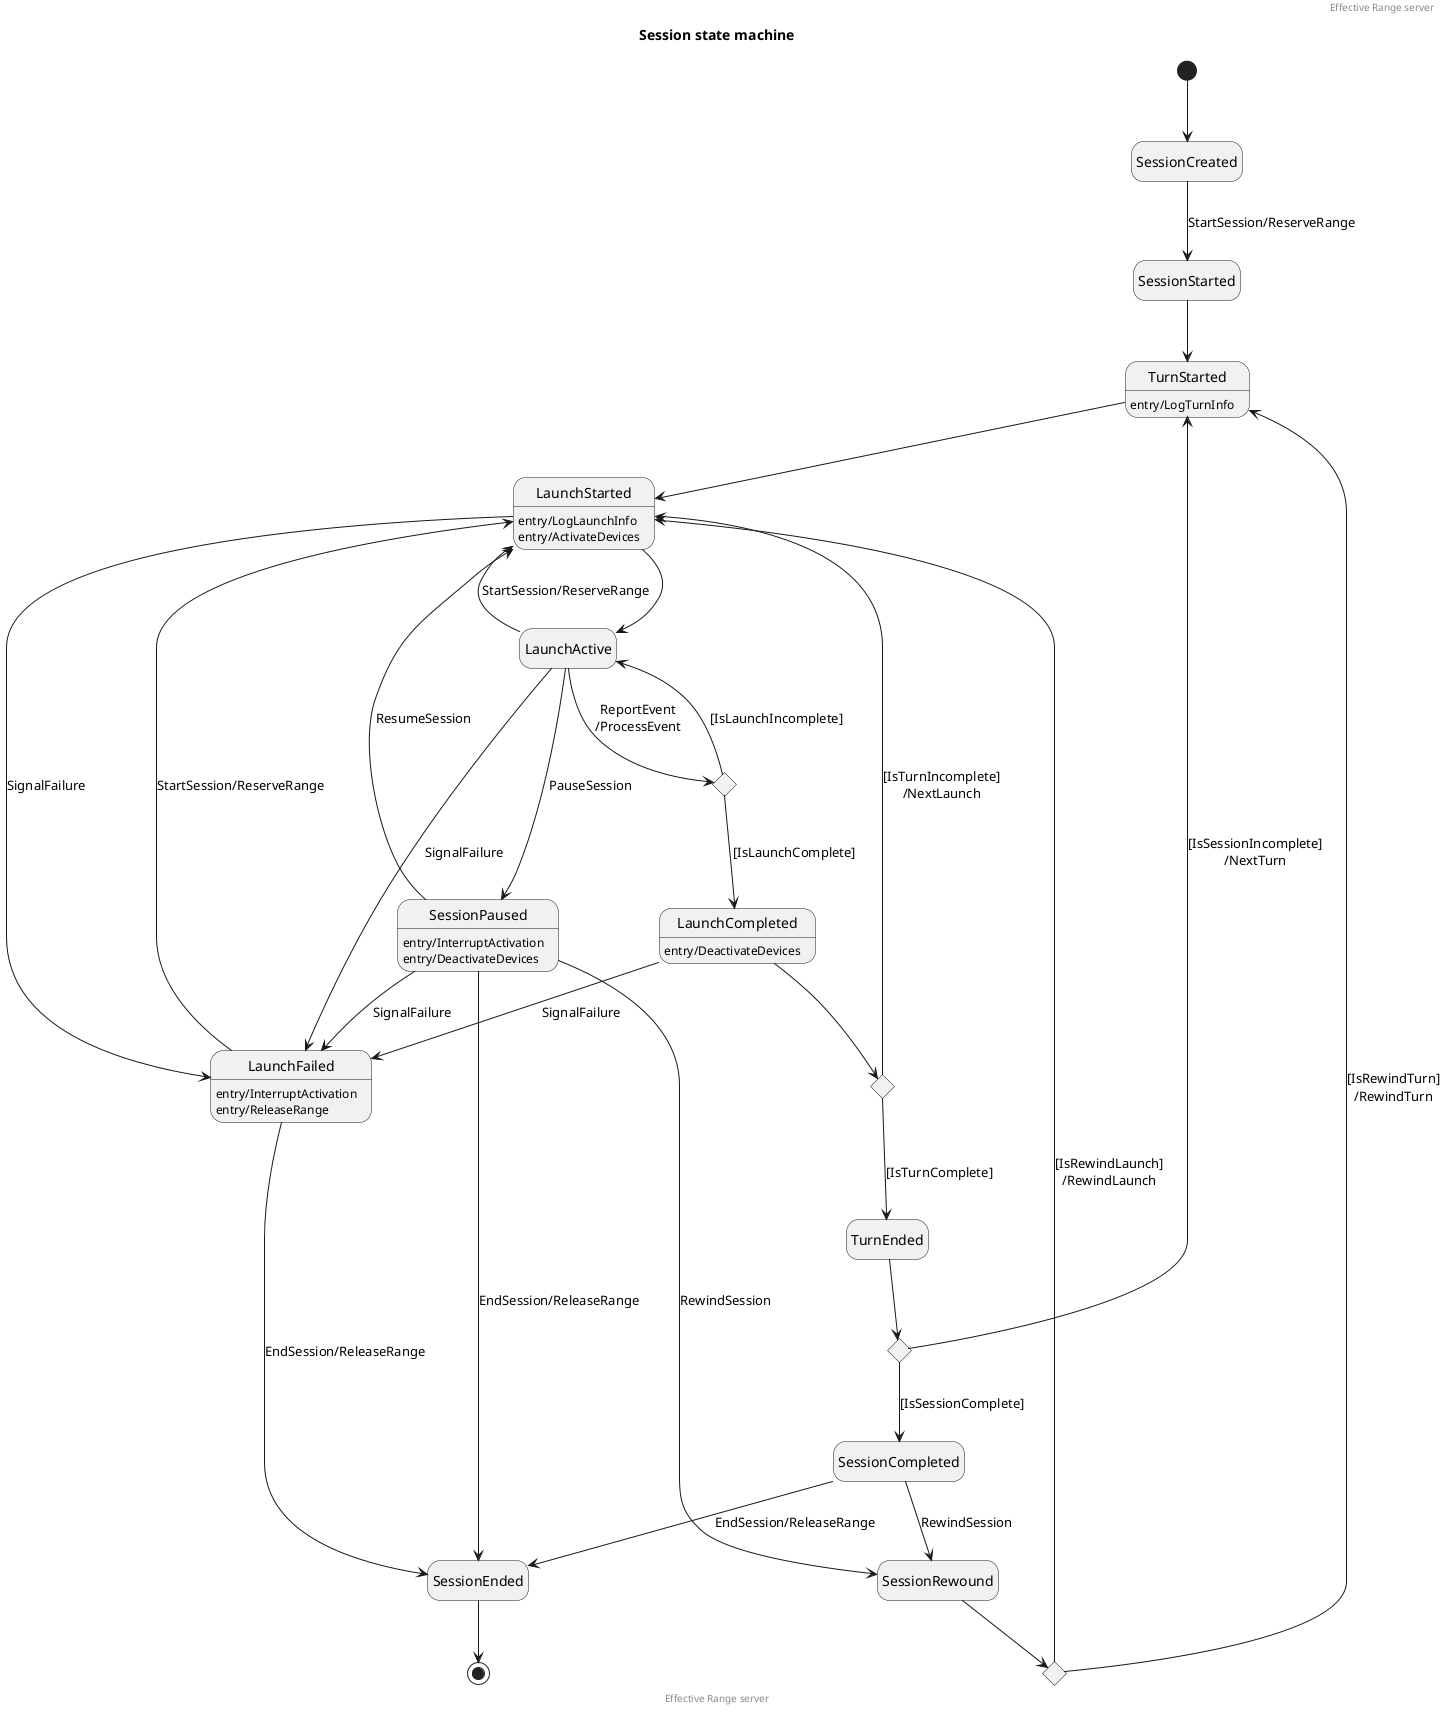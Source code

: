 @startuml
hide empty description

header Effective Range server
title Session state machine

[*] --> SessionCreated
SessionCreated --> SessionStarted : StartSession/ReserveRange
SessionStarted --> TurnStarted
TurnStarted : entry/LogTurnInfo
TurnStarted --> LaunchStarted

LaunchStarted : entry/LogLaunchInfo
LaunchStarted : entry/ActivateDevices
LaunchStarted --> LaunchActive

state LaunchActiveChoice <<choice>>

' Successful launch
LaunchActive --> LaunchActiveChoice : ReportEvent\n/ProcessEvent
LaunchActiveChoice --> LaunchActive : [IsLaunchIncomplete]
LaunchActiveChoice --> LaunchCompleted : [IsLaunchComplete]
LaunchCompleted : entry/DeactivateDevices

state LaunchCompleteChoice <<choice>>

LaunchCompleted --> LaunchCompleteChoice
LaunchCompleteChoice --> LaunchStarted : [IsTurnIncomplete]\n/NextLaunch
LaunchCompleteChoice --> TurnEnded : [IsTurnComplete]

' Failed launch
LaunchStarted --> LaunchFailed : SignalFailure
LaunchActive --> LaunchFailed : SignalFailure
SessionPaused --> LaunchFailed : SignalFailure
LaunchCompleted --> LaunchFailed : SignalFailure
LaunchFailed : entry/InterruptActivation
LaunchFailed : entry/ReleaseRange
LaunchFailed --> LaunchStarted : StartSession/ReserveRange
LaunchFailed --> SessionEnded : EndSession/ReleaseRange

' Paused session
LaunchActive --> SessionPaused : PauseSession
SessionPaused : entry/InterruptActivation
SessionPaused : entry/DeactivateDevices
SessionPaused --> LaunchStarted : ResumeSession
SessionPaused --> SessionEnded : EndSession/ReleaseRange

' Continue session after server restart
LaunchActive --> LaunchStarted : StartSession/ReserveRange

' Rewound session
state SessionRewoundChoice <<choice>>

SessionPaused --> SessionRewound : RewindSession
SessionRewound --> SessionRewoundChoice
SessionRewoundChoice --> LaunchStarted : [IsRewindLaunch]\n/RewindLaunch
SessionRewoundChoice --> TurnStarted : [IsRewindTurn]\n/RewindTurn

state TurnEndedChoice <<choice>>

TurnEnded --> TurnEndedChoice
TurnEndedChoice --> TurnStarted : [IsSessionIncomplete]\n/NextTurn
TurnEndedChoice --> SessionCompleted : [IsSessionComplete]
SessionCompleted --> SessionRewound : RewindSession
SessionCompleted --> SessionEnded : EndSession/ReleaseRange
SessionEnded --> [*]

footer Effective Range server

@enduml
